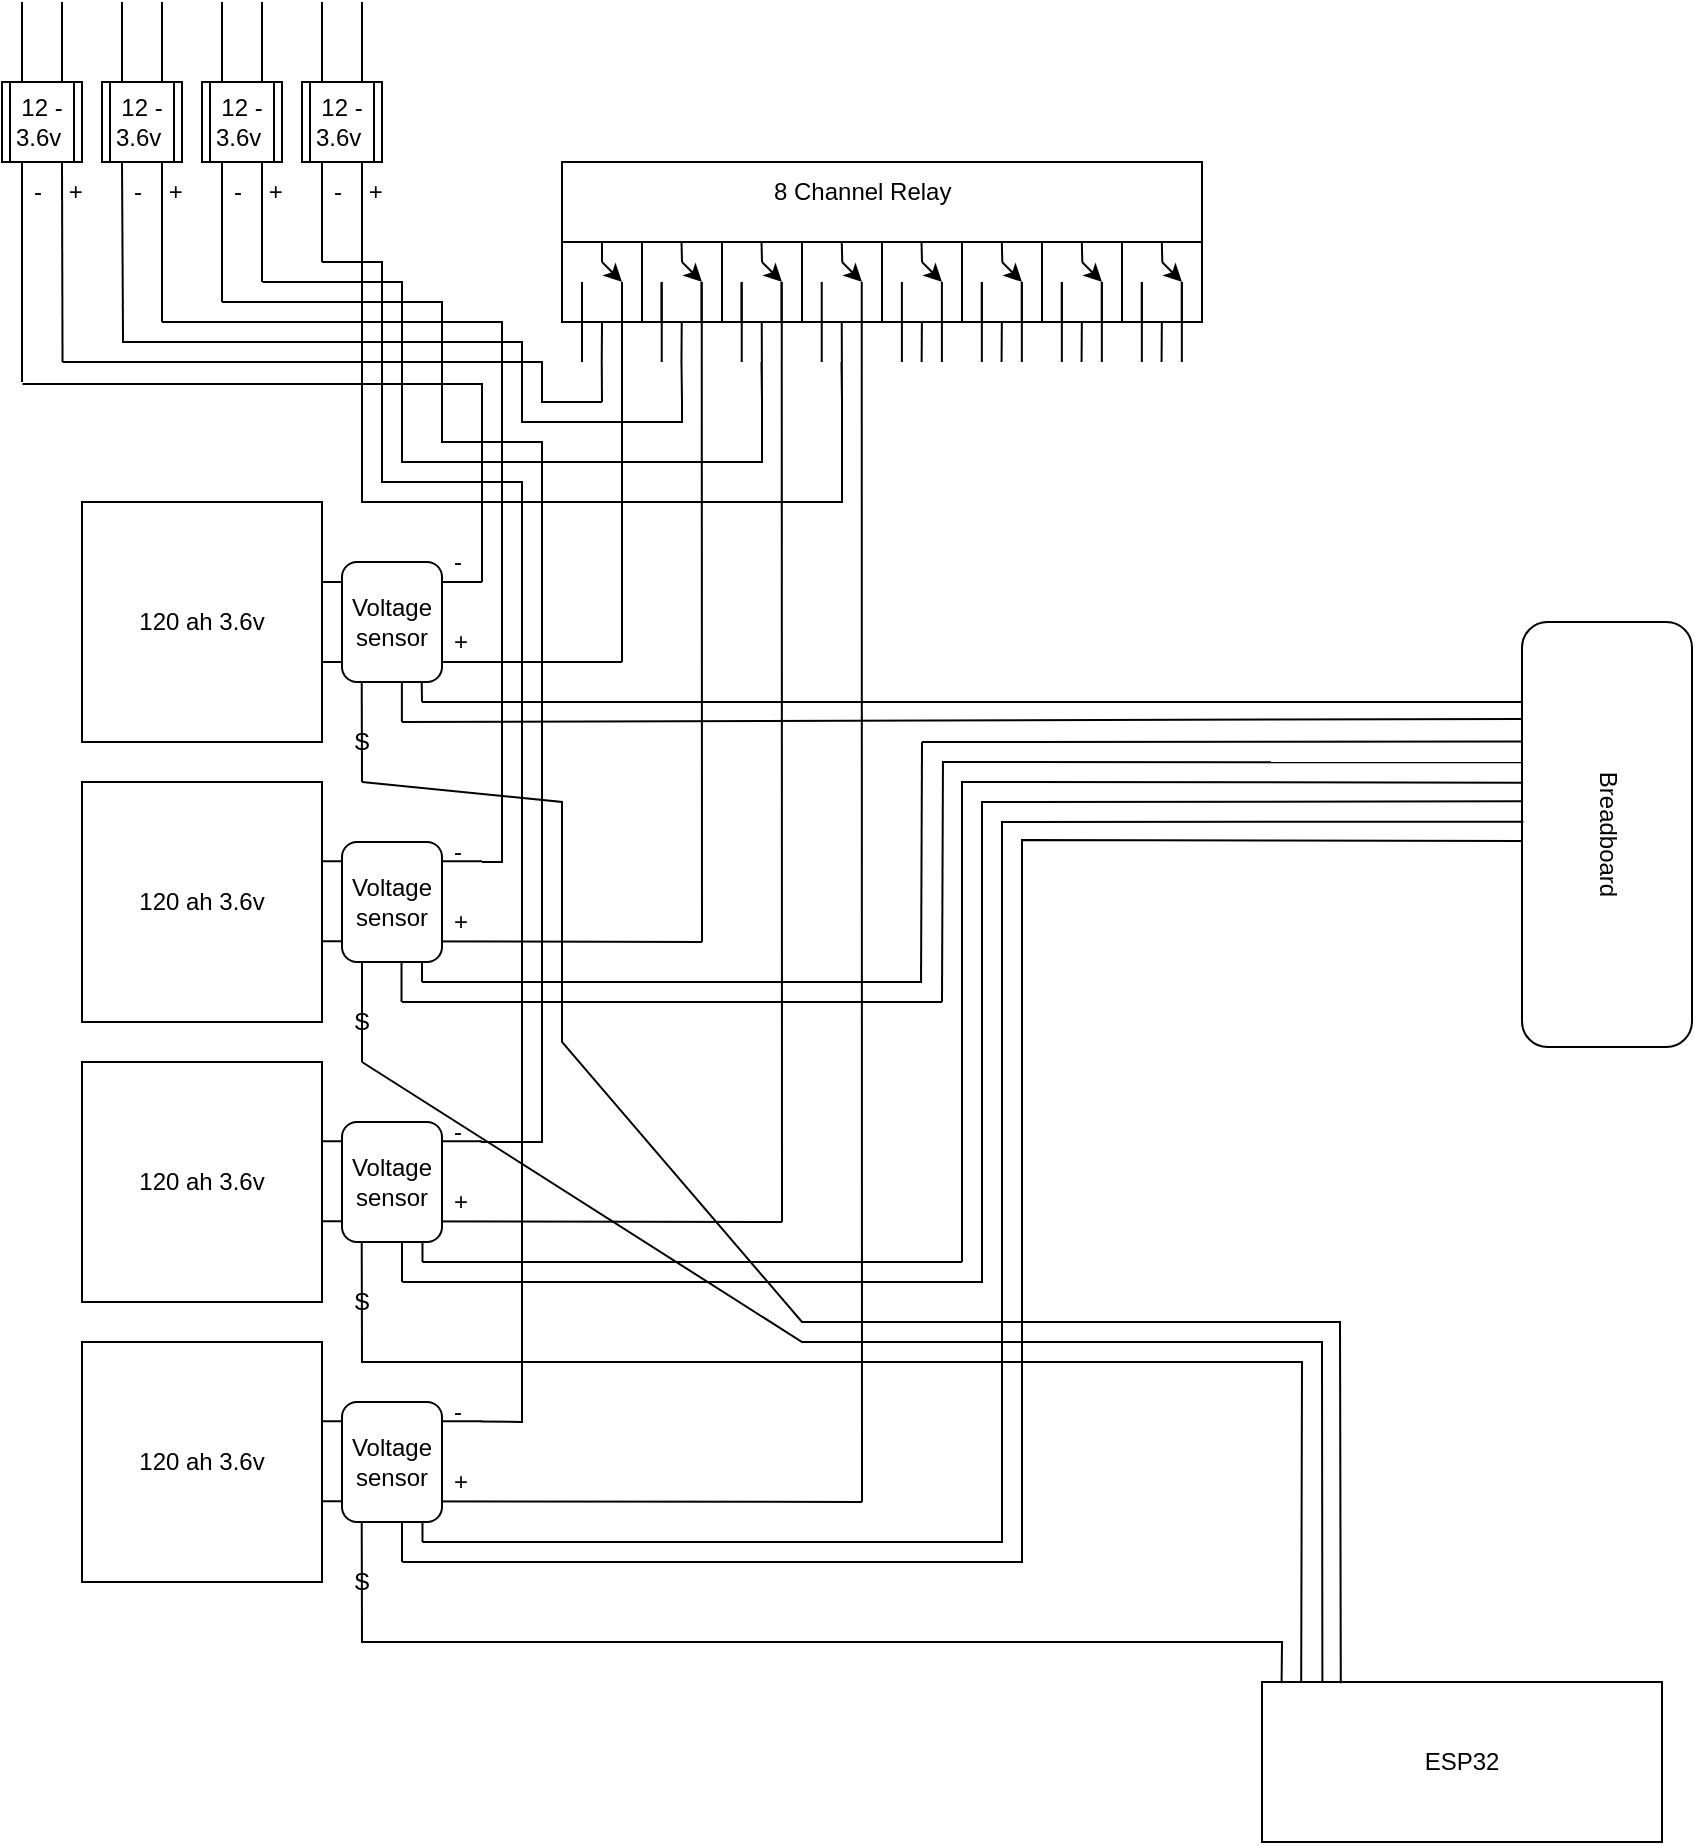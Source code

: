 <mxfile version="26.2.12">
  <diagram name="Page-1" id="0UagPBm0AB_Oe1wprv94">
    <mxGraphModel dx="1150" dy="610" grid="1" gridSize="10" guides="1" tooltips="1" connect="1" arrows="1" fold="1" page="1" pageScale="1" pageWidth="850" pageHeight="1100" math="0" shadow="0">
      <root>
        <mxCell id="0" />
        <mxCell id="1" parent="0" />
        <mxCell id="fYMTjXbIgP_A3_QSXZH9-1" value="120 ah 3.6v" style="whiteSpace=wrap;html=1;aspect=fixed;" parent="1" vertex="1">
          <mxGeometry x="40" y="250" width="120" height="120" as="geometry" />
        </mxCell>
        <mxCell id="fYMTjXbIgP_A3_QSXZH9-2" value="120 ah 3.6v" style="whiteSpace=wrap;html=1;aspect=fixed;" parent="1" vertex="1">
          <mxGeometry x="40" y="390" width="120" height="120" as="geometry" />
        </mxCell>
        <mxCell id="fYMTjXbIgP_A3_QSXZH9-3" value="120 ah 3.6v" style="whiteSpace=wrap;html=1;aspect=fixed;" parent="1" vertex="1">
          <mxGeometry x="40" y="530" width="120" height="120" as="geometry" />
        </mxCell>
        <mxCell id="fYMTjXbIgP_A3_QSXZH9-4" value="120 ah 3.6v" style="whiteSpace=wrap;html=1;aspect=fixed;" parent="1" vertex="1">
          <mxGeometry x="40" y="670" width="120" height="120" as="geometry" />
        </mxCell>
        <mxCell id="fYMTjXbIgP_A3_QSXZH9-5" value="" style="endArrow=none;html=1;rounded=0;exitX=1;exitY=0.25;exitDx=0;exitDy=0;" parent="1" edge="1">
          <mxGeometry width="50" height="50" relative="1" as="geometry">
            <mxPoint x="160" y="290.0" as="sourcePoint" />
            <mxPoint x="240" y="290" as="targetPoint" />
          </mxGeometry>
        </mxCell>
        <mxCell id="fYMTjXbIgP_A3_QSXZH9-6" value="" style="endArrow=none;html=1;rounded=0;exitX=1;exitY=0.25;exitDx=0;exitDy=0;" parent="1" edge="1">
          <mxGeometry width="50" height="50" relative="1" as="geometry">
            <mxPoint x="160" y="330" as="sourcePoint" />
            <mxPoint x="310" y="330" as="targetPoint" />
          </mxGeometry>
        </mxCell>
        <mxCell id="fYMTjXbIgP_A3_QSXZH9-7" value="" style="endArrow=none;html=1;rounded=0;exitX=1;exitY=0.25;exitDx=0;exitDy=0;" parent="1" edge="1">
          <mxGeometry width="50" height="50" relative="1" as="geometry">
            <mxPoint x="160" y="429.58" as="sourcePoint" />
            <mxPoint x="240" y="429.58" as="targetPoint" />
          </mxGeometry>
        </mxCell>
        <mxCell id="fYMTjXbIgP_A3_QSXZH9-8" value="" style="endArrow=none;html=1;rounded=0;exitX=1;exitY=0.25;exitDx=0;exitDy=0;" parent="1" edge="1">
          <mxGeometry width="50" height="50" relative="1" as="geometry">
            <mxPoint x="160" y="469.58" as="sourcePoint" />
            <mxPoint x="350" y="470" as="targetPoint" />
          </mxGeometry>
        </mxCell>
        <mxCell id="fYMTjXbIgP_A3_QSXZH9-9" value="" style="endArrow=none;html=1;rounded=0;exitX=1;exitY=0.25;exitDx=0;exitDy=0;" parent="1" edge="1">
          <mxGeometry width="50" height="50" relative="1" as="geometry">
            <mxPoint x="160" y="569.58" as="sourcePoint" />
            <mxPoint x="240" y="569.58" as="targetPoint" />
          </mxGeometry>
        </mxCell>
        <mxCell id="fYMTjXbIgP_A3_QSXZH9-10" value="" style="endArrow=none;html=1;rounded=0;exitX=1;exitY=0.25;exitDx=0;exitDy=0;" parent="1" edge="1">
          <mxGeometry width="50" height="50" relative="1" as="geometry">
            <mxPoint x="160" y="609.58" as="sourcePoint" />
            <mxPoint x="390" y="610" as="targetPoint" />
          </mxGeometry>
        </mxCell>
        <mxCell id="fYMTjXbIgP_A3_QSXZH9-11" value="" style="endArrow=none;html=1;rounded=0;exitX=1;exitY=0.25;exitDx=0;exitDy=0;" parent="1" edge="1">
          <mxGeometry width="50" height="50" relative="1" as="geometry">
            <mxPoint x="160" y="709.58" as="sourcePoint" />
            <mxPoint x="240" y="709.58" as="targetPoint" />
          </mxGeometry>
        </mxCell>
        <mxCell id="fYMTjXbIgP_A3_QSXZH9-12" value="" style="endArrow=none;html=1;rounded=0;exitX=1;exitY=0.25;exitDx=0;exitDy=0;" parent="1" edge="1">
          <mxGeometry width="50" height="50" relative="1" as="geometry">
            <mxPoint x="160" y="749.58" as="sourcePoint" />
            <mxPoint x="430" y="750" as="targetPoint" />
          </mxGeometry>
        </mxCell>
        <mxCell id="fYMTjXbIgP_A3_QSXZH9-14" value="Voltage sensor" style="rounded=1;whiteSpace=wrap;html=1;" parent="1" vertex="1">
          <mxGeometry x="170" y="280" width="50" height="60" as="geometry" />
        </mxCell>
        <mxCell id="fYMTjXbIgP_A3_QSXZH9-15" value="Voltage sensor" style="rounded=1;whiteSpace=wrap;html=1;" parent="1" vertex="1">
          <mxGeometry x="170" y="420" width="50" height="60" as="geometry" />
        </mxCell>
        <mxCell id="fYMTjXbIgP_A3_QSXZH9-16" value="Voltage sensor" style="rounded=1;whiteSpace=wrap;html=1;" parent="1" vertex="1">
          <mxGeometry x="170" y="560" width="50" height="60" as="geometry" />
        </mxCell>
        <mxCell id="fYMTjXbIgP_A3_QSXZH9-17" value="Voltage sensor" style="rounded=1;whiteSpace=wrap;html=1;" parent="1" vertex="1">
          <mxGeometry x="170" y="700" width="50" height="60" as="geometry" />
        </mxCell>
        <mxCell id="fYMTjXbIgP_A3_QSXZH9-18" value="" style="rounded=0;whiteSpace=wrap;html=1;" parent="1" vertex="1">
          <mxGeometry x="280" y="80" width="320" height="80" as="geometry" />
        </mxCell>
        <mxCell id="fYMTjXbIgP_A3_QSXZH9-19" value="" style="whiteSpace=wrap;html=1;aspect=fixed;" parent="1" vertex="1">
          <mxGeometry x="280" y="120" width="40" height="40" as="geometry" />
        </mxCell>
        <mxCell id="fYMTjXbIgP_A3_QSXZH9-20" value="" style="whiteSpace=wrap;html=1;aspect=fixed;" parent="1" vertex="1">
          <mxGeometry x="320" y="120" width="40" height="40" as="geometry" />
        </mxCell>
        <mxCell id="fYMTjXbIgP_A3_QSXZH9-21" value="" style="whiteSpace=wrap;html=1;aspect=fixed;" parent="1" vertex="1">
          <mxGeometry x="360" y="120" width="40" height="40" as="geometry" />
        </mxCell>
        <mxCell id="fYMTjXbIgP_A3_QSXZH9-22" value="" style="whiteSpace=wrap;html=1;aspect=fixed;" parent="1" vertex="1">
          <mxGeometry x="400" y="120" width="40" height="40" as="geometry" />
        </mxCell>
        <mxCell id="fYMTjXbIgP_A3_QSXZH9-24" value="" style="whiteSpace=wrap;html=1;aspect=fixed;" parent="1" vertex="1">
          <mxGeometry x="440" y="120" width="40" height="40" as="geometry" />
        </mxCell>
        <mxCell id="fYMTjXbIgP_A3_QSXZH9-25" value="" style="whiteSpace=wrap;html=1;aspect=fixed;" parent="1" vertex="1">
          <mxGeometry x="480" y="120" width="40" height="40" as="geometry" />
        </mxCell>
        <mxCell id="fYMTjXbIgP_A3_QSXZH9-26" value="" style="whiteSpace=wrap;html=1;aspect=fixed;" parent="1" vertex="1">
          <mxGeometry x="520" y="120" width="40" height="40" as="geometry" />
        </mxCell>
        <mxCell id="fYMTjXbIgP_A3_QSXZH9-27" value="" style="whiteSpace=wrap;html=1;aspect=fixed;" parent="1" vertex="1">
          <mxGeometry x="560" y="120" width="40" height="40" as="geometry" />
        </mxCell>
        <mxCell id="fYMTjXbIgP_A3_QSXZH9-29" value="" style="endArrow=none;html=1;rounded=0;exitX=0.5;exitY=0;exitDx=0;exitDy=0;" parent="1" source="fYMTjXbIgP_A3_QSXZH9-19" edge="1">
          <mxGeometry width="50" height="50" relative="1" as="geometry">
            <mxPoint x="410" y="220" as="sourcePoint" />
            <mxPoint x="300" y="130" as="targetPoint" />
          </mxGeometry>
        </mxCell>
        <mxCell id="fYMTjXbIgP_A3_QSXZH9-30" value="" style="endArrow=none;html=1;rounded=0;exitX=0.75;exitY=1;exitDx=0;exitDy=0;" parent="1" edge="1">
          <mxGeometry width="50" height="50" relative="1" as="geometry">
            <mxPoint x="310" y="140" as="sourcePoint" />
            <mxPoint x="310" y="180" as="targetPoint" />
            <Array as="points">
              <mxPoint x="310" y="330" />
            </Array>
          </mxGeometry>
        </mxCell>
        <mxCell id="fYMTjXbIgP_A3_QSXZH9-31" value="" style="endArrow=none;html=1;rounded=0;exitX=0.25;exitY=1;exitDx=0;exitDy=0;" parent="1" edge="1">
          <mxGeometry width="50" height="50" relative="1" as="geometry">
            <mxPoint x="290" y="140" as="sourcePoint" />
            <mxPoint x="290" y="170" as="targetPoint" />
            <Array as="points">
              <mxPoint x="290" y="170" />
              <mxPoint x="290" y="180" />
            </Array>
          </mxGeometry>
        </mxCell>
        <mxCell id="fYMTjXbIgP_A3_QSXZH9-42" value="" style="endArrow=none;html=1;rounded=0;exitX=0.5;exitY=0;exitDx=0;exitDy=0;" parent="1" edge="1">
          <mxGeometry width="50" height="50" relative="1" as="geometry">
            <mxPoint x="339.76" y="120" as="sourcePoint" />
            <mxPoint x="340" y="130" as="targetPoint" />
          </mxGeometry>
        </mxCell>
        <mxCell id="fYMTjXbIgP_A3_QSXZH9-43" value="" style="endArrow=none;html=1;rounded=0;exitX=0.5;exitY=0;exitDx=0;exitDy=0;" parent="1" edge="1">
          <mxGeometry width="50" height="50" relative="1" as="geometry">
            <mxPoint x="349.76" y="140" as="sourcePoint" />
            <mxPoint x="349.76" y="160" as="targetPoint" />
            <Array as="points">
              <mxPoint x="349.76" y="160" />
            </Array>
          </mxGeometry>
        </mxCell>
        <mxCell id="fYMTjXbIgP_A3_QSXZH9-44" value="" style="endArrow=none;html=1;rounded=0;exitX=0.5;exitY=0;exitDx=0;exitDy=0;" parent="1" edge="1">
          <mxGeometry width="50" height="50" relative="1" as="geometry">
            <mxPoint x="329.76" y="140" as="sourcePoint" />
            <mxPoint x="329.76" y="160" as="targetPoint" />
            <Array as="points">
              <mxPoint x="329.76" y="160" />
            </Array>
          </mxGeometry>
        </mxCell>
        <mxCell id="fYMTjXbIgP_A3_QSXZH9-45" value="" style="endArrow=none;html=1;rounded=0;exitX=0.5;exitY=0;exitDx=0;exitDy=0;" parent="1" edge="1">
          <mxGeometry width="50" height="50" relative="1" as="geometry">
            <mxPoint x="379.76" y="120" as="sourcePoint" />
            <mxPoint x="380" y="130" as="targetPoint" />
          </mxGeometry>
        </mxCell>
        <mxCell id="fYMTjXbIgP_A3_QSXZH9-46" value="" style="endArrow=none;html=1;rounded=0;exitX=0.5;exitY=0;exitDx=0;exitDy=0;" parent="1" edge="1">
          <mxGeometry width="50" height="50" relative="1" as="geometry">
            <mxPoint x="389.76" y="140" as="sourcePoint" />
            <mxPoint x="389.76" y="160" as="targetPoint" />
            <Array as="points">
              <mxPoint x="389.76" y="160" />
            </Array>
          </mxGeometry>
        </mxCell>
        <mxCell id="fYMTjXbIgP_A3_QSXZH9-47" value="" style="endArrow=none;html=1;rounded=0;exitX=0.5;exitY=0;exitDx=0;exitDy=0;" parent="1" edge="1">
          <mxGeometry width="50" height="50" relative="1" as="geometry">
            <mxPoint x="369.76" y="140" as="sourcePoint" />
            <mxPoint x="369.76" y="160" as="targetPoint" />
            <Array as="points">
              <mxPoint x="369.76" y="160" />
            </Array>
          </mxGeometry>
        </mxCell>
        <mxCell id="fYMTjXbIgP_A3_QSXZH9-48" value="" style="endArrow=none;html=1;rounded=0;exitX=0.5;exitY=0;exitDx=0;exitDy=0;" parent="1" edge="1">
          <mxGeometry width="50" height="50" relative="1" as="geometry">
            <mxPoint x="419.88" y="120" as="sourcePoint" />
            <mxPoint x="420.12" y="130" as="targetPoint" />
          </mxGeometry>
        </mxCell>
        <mxCell id="fYMTjXbIgP_A3_QSXZH9-51" value="" style="endArrow=none;html=1;rounded=0;exitX=0.5;exitY=0;exitDx=0;exitDy=0;" parent="1" edge="1">
          <mxGeometry width="50" height="50" relative="1" as="geometry">
            <mxPoint x="459.76" y="120" as="sourcePoint" />
            <mxPoint x="460" y="130" as="targetPoint" />
          </mxGeometry>
        </mxCell>
        <mxCell id="fYMTjXbIgP_A3_QSXZH9-54" value="" style="endArrow=none;html=1;rounded=0;exitX=0.5;exitY=0;exitDx=0;exitDy=0;" parent="1" edge="1">
          <mxGeometry width="50" height="50" relative="1" as="geometry">
            <mxPoint x="499.92" y="120" as="sourcePoint" />
            <mxPoint x="500.16" y="130" as="targetPoint" />
          </mxGeometry>
        </mxCell>
        <mxCell id="fYMTjXbIgP_A3_QSXZH9-55" value="" style="endArrow=none;html=1;rounded=0;exitX=0.5;exitY=0;exitDx=0;exitDy=0;" parent="1" edge="1">
          <mxGeometry width="50" height="50" relative="1" as="geometry">
            <mxPoint x="509.92" y="140" as="sourcePoint" />
            <mxPoint x="509.92" y="160" as="targetPoint" />
            <Array as="points">
              <mxPoint x="509.92" y="160" />
            </Array>
          </mxGeometry>
        </mxCell>
        <mxCell id="fYMTjXbIgP_A3_QSXZH9-56" value="" style="endArrow=none;html=1;rounded=0;exitX=0.5;exitY=0;exitDx=0;exitDy=0;" parent="1" edge="1">
          <mxGeometry width="50" height="50" relative="1" as="geometry">
            <mxPoint x="489.92" y="140" as="sourcePoint" />
            <mxPoint x="489.92" y="160" as="targetPoint" />
            <Array as="points">
              <mxPoint x="489.92" y="160" />
            </Array>
          </mxGeometry>
        </mxCell>
        <mxCell id="fYMTjXbIgP_A3_QSXZH9-57" value="" style="endArrow=none;html=1;rounded=0;exitX=0.5;exitY=0;exitDx=0;exitDy=0;" parent="1" edge="1">
          <mxGeometry width="50" height="50" relative="1" as="geometry">
            <mxPoint x="539.92" y="120" as="sourcePoint" />
            <mxPoint x="540.16" y="130" as="targetPoint" />
          </mxGeometry>
        </mxCell>
        <mxCell id="fYMTjXbIgP_A3_QSXZH9-58" value="" style="endArrow=none;html=1;rounded=0;exitX=0.5;exitY=0;exitDx=0;exitDy=0;" parent="1" edge="1">
          <mxGeometry width="50" height="50" relative="1" as="geometry">
            <mxPoint x="549.92" y="140" as="sourcePoint" />
            <mxPoint x="549.92" y="160" as="targetPoint" />
            <Array as="points">
              <mxPoint x="549.92" y="160" />
            </Array>
          </mxGeometry>
        </mxCell>
        <mxCell id="fYMTjXbIgP_A3_QSXZH9-59" value="" style="endArrow=none;html=1;rounded=0;exitX=0.5;exitY=0;exitDx=0;exitDy=0;" parent="1" edge="1">
          <mxGeometry width="50" height="50" relative="1" as="geometry">
            <mxPoint x="529.92" y="140" as="sourcePoint" />
            <mxPoint x="529.92" y="160" as="targetPoint" />
            <Array as="points">
              <mxPoint x="529.92" y="160" />
            </Array>
          </mxGeometry>
        </mxCell>
        <mxCell id="fYMTjXbIgP_A3_QSXZH9-60" value="" style="endArrow=none;html=1;rounded=0;exitX=0.5;exitY=0;exitDx=0;exitDy=0;" parent="1" edge="1">
          <mxGeometry width="50" height="50" relative="1" as="geometry">
            <mxPoint x="579.92" y="120" as="sourcePoint" />
            <mxPoint x="580.16" y="130" as="targetPoint" />
          </mxGeometry>
        </mxCell>
        <mxCell id="fYMTjXbIgP_A3_QSXZH9-61" value="" style="endArrow=none;html=1;rounded=0;exitX=0.5;exitY=0;exitDx=0;exitDy=0;" parent="1" edge="1">
          <mxGeometry width="50" height="50" relative="1" as="geometry">
            <mxPoint x="589.92" y="140" as="sourcePoint" />
            <mxPoint x="589.92" y="160" as="targetPoint" />
            <Array as="points">
              <mxPoint x="589.92" y="160" />
            </Array>
          </mxGeometry>
        </mxCell>
        <mxCell id="fYMTjXbIgP_A3_QSXZH9-62" value="" style="endArrow=none;html=1;rounded=0;exitX=0.5;exitY=0;exitDx=0;exitDy=0;" parent="1" edge="1">
          <mxGeometry width="50" height="50" relative="1" as="geometry">
            <mxPoint x="569.92" y="140" as="sourcePoint" />
            <mxPoint x="569.92" y="160" as="targetPoint" />
            <Array as="points">
              <mxPoint x="569.92" y="160" />
            </Array>
          </mxGeometry>
        </mxCell>
        <mxCell id="fYMTjXbIgP_A3_QSXZH9-69" value="8 Channel Relay" style="text;strokeColor=none;fillColor=none;align=left;verticalAlign=middle;spacingLeft=4;spacingRight=4;overflow=hidden;points=[[0,0.5],[1,0.5]];portConstraint=eastwest;rotatable=0;whiteSpace=wrap;html=1;" parent="1" vertex="1">
          <mxGeometry x="380" y="80" width="110" height="30" as="geometry" />
        </mxCell>
        <mxCell id="fYMTjXbIgP_A3_QSXZH9-71" value="" style="endArrow=classic;html=1;rounded=0;" parent="1" edge="1">
          <mxGeometry width="50" height="50" relative="1" as="geometry">
            <mxPoint x="300" y="130" as="sourcePoint" />
            <mxPoint x="310" y="140" as="targetPoint" />
          </mxGeometry>
        </mxCell>
        <mxCell id="fYMTjXbIgP_A3_QSXZH9-72" value="" style="endArrow=classic;html=1;rounded=0;" parent="1" edge="1">
          <mxGeometry width="50" height="50" relative="1" as="geometry">
            <mxPoint x="340" y="130" as="sourcePoint" />
            <mxPoint x="350" y="140" as="targetPoint" />
          </mxGeometry>
        </mxCell>
        <mxCell id="fYMTjXbIgP_A3_QSXZH9-73" value="" style="endArrow=classic;html=1;rounded=0;" parent="1" edge="1">
          <mxGeometry width="50" height="50" relative="1" as="geometry">
            <mxPoint x="380" y="130" as="sourcePoint" />
            <mxPoint x="390" y="140" as="targetPoint" />
          </mxGeometry>
        </mxCell>
        <mxCell id="fYMTjXbIgP_A3_QSXZH9-74" value="" style="endArrow=classic;html=1;rounded=0;" parent="1" edge="1">
          <mxGeometry width="50" height="50" relative="1" as="geometry">
            <mxPoint x="420" y="130" as="sourcePoint" />
            <mxPoint x="430" y="140" as="targetPoint" />
          </mxGeometry>
        </mxCell>
        <mxCell id="fYMTjXbIgP_A3_QSXZH9-75" value="" style="endArrow=classic;html=1;rounded=0;" parent="1" edge="1">
          <mxGeometry width="50" height="50" relative="1" as="geometry">
            <mxPoint x="460" y="130" as="sourcePoint" />
            <mxPoint x="470" y="140" as="targetPoint" />
          </mxGeometry>
        </mxCell>
        <mxCell id="fYMTjXbIgP_A3_QSXZH9-76" value="" style="endArrow=classic;html=1;rounded=0;" parent="1" edge="1">
          <mxGeometry width="50" height="50" relative="1" as="geometry">
            <mxPoint x="500" y="130" as="sourcePoint" />
            <mxPoint x="510" y="140" as="targetPoint" />
          </mxGeometry>
        </mxCell>
        <mxCell id="fYMTjXbIgP_A3_QSXZH9-77" value="" style="endArrow=classic;html=1;rounded=0;" parent="1" edge="1">
          <mxGeometry width="50" height="50" relative="1" as="geometry">
            <mxPoint x="540" y="130" as="sourcePoint" />
            <mxPoint x="550" y="140" as="targetPoint" />
          </mxGeometry>
        </mxCell>
        <mxCell id="fYMTjXbIgP_A3_QSXZH9-78" value="" style="endArrow=classic;html=1;rounded=0;" parent="1" edge="1">
          <mxGeometry width="50" height="50" relative="1" as="geometry">
            <mxPoint x="580" y="130" as="sourcePoint" />
            <mxPoint x="590" y="140" as="targetPoint" />
          </mxGeometry>
        </mxCell>
        <mxCell id="fYMTjXbIgP_A3_QSXZH9-81" value="ESP32" style="rounded=0;whiteSpace=wrap;html=1;" parent="1" vertex="1">
          <mxGeometry x="630" y="840" width="200" height="80" as="geometry" />
        </mxCell>
        <mxCell id="fYMTjXbIgP_A3_QSXZH9-88" value="" style="endArrow=none;html=1;rounded=0;exitX=0.2;exitY=1;exitDx=0;exitDy=0;exitPerimeter=0;" parent="1" source="fYMTjXbIgP_A3_QSXZH9-15" edge="1">
          <mxGeometry width="50" height="50" relative="1" as="geometry">
            <mxPoint x="160" y="500.0" as="sourcePoint" />
            <mxPoint x="180" y="530" as="targetPoint" />
          </mxGeometry>
        </mxCell>
        <mxCell id="fYMTjXbIgP_A3_QSXZH9-89" value="" style="endArrow=none;html=1;rounded=0;exitX=0.2;exitY=1;exitDx=0;exitDy=0;exitPerimeter=0;" parent="1" edge="1">
          <mxGeometry width="50" height="50" relative="1" as="geometry">
            <mxPoint x="199.76" y="480" as="sourcePoint" />
            <mxPoint x="199.76" y="500" as="targetPoint" />
          </mxGeometry>
        </mxCell>
        <mxCell id="fYMTjXbIgP_A3_QSXZH9-90" value="" style="endArrow=none;html=1;rounded=0;" parent="1" edge="1">
          <mxGeometry width="50" height="50" relative="1" as="geometry">
            <mxPoint x="210" y="480" as="sourcePoint" />
            <mxPoint x="210" y="490" as="targetPoint" />
          </mxGeometry>
        </mxCell>
        <mxCell id="fYMTjXbIgP_A3_QSXZH9-91" value="" style="endArrow=none;html=1;rounded=0;exitX=0.2;exitY=1;exitDx=0;exitDy=0;exitPerimeter=0;" parent="1" edge="1">
          <mxGeometry width="50" height="50" relative="1" as="geometry">
            <mxPoint x="179.86" y="340" as="sourcePoint" />
            <mxPoint x="180" y="390" as="targetPoint" />
          </mxGeometry>
        </mxCell>
        <mxCell id="fYMTjXbIgP_A3_QSXZH9-92" value="" style="endArrow=none;html=1;rounded=0;exitX=0.2;exitY=1;exitDx=0;exitDy=0;exitPerimeter=0;" parent="1" edge="1">
          <mxGeometry width="50" height="50" relative="1" as="geometry">
            <mxPoint x="199.94" y="340" as="sourcePoint" />
            <mxPoint x="199.94" y="360" as="targetPoint" />
          </mxGeometry>
        </mxCell>
        <mxCell id="fYMTjXbIgP_A3_QSXZH9-93" value="" style="endArrow=none;html=1;rounded=0;" parent="1" edge="1">
          <mxGeometry width="50" height="50" relative="1" as="geometry">
            <mxPoint x="209.86" y="340" as="sourcePoint" />
            <mxPoint x="210" y="350" as="targetPoint" />
          </mxGeometry>
        </mxCell>
        <mxCell id="fYMTjXbIgP_A3_QSXZH9-94" value="" style="endArrow=none;html=1;rounded=0;exitX=0.2;exitY=1;exitDx=0;exitDy=0;exitPerimeter=0;entryX=0.098;entryY=-0.003;entryDx=0;entryDy=0;entryPerimeter=0;" parent="1" edge="1" target="fYMTjXbIgP_A3_QSXZH9-81">
          <mxGeometry width="50" height="50" relative="1" as="geometry">
            <mxPoint x="179.86" y="620" as="sourcePoint" />
            <mxPoint x="650" y="680" as="targetPoint" />
            <Array as="points">
              <mxPoint x="180" y="680" />
              <mxPoint x="650" y="680" />
            </Array>
          </mxGeometry>
        </mxCell>
        <mxCell id="fYMTjXbIgP_A3_QSXZH9-97" value="" style="endArrow=none;html=1;rounded=0;exitX=0.2;exitY=1;exitDx=0;exitDy=0;exitPerimeter=0;entryX=0.049;entryY=0.007;entryDx=0;entryDy=0;entryPerimeter=0;" parent="1" edge="1" target="fYMTjXbIgP_A3_QSXZH9-81">
          <mxGeometry width="50" height="50" relative="1" as="geometry">
            <mxPoint x="179.86" y="760" as="sourcePoint" />
            <mxPoint x="640" y="820" as="targetPoint" />
            <Array as="points">
              <mxPoint x="180" y="820" />
              <mxPoint x="640" y="820" />
            </Array>
          </mxGeometry>
        </mxCell>
        <mxCell id="fYMTjXbIgP_A3_QSXZH9-100" value="S&amp;nbsp; &amp;nbsp;&amp;nbsp;" style="text;strokeColor=none;fillColor=none;align=left;verticalAlign=middle;spacingLeft=4;spacingRight=4;overflow=hidden;points=[[0,0.5],[1,0.5]];portConstraint=eastwest;rotatable=0;whiteSpace=wrap;html=1;" parent="1" vertex="1">
          <mxGeometry x="170" y="640" width="60" height="20" as="geometry" />
        </mxCell>
        <mxCell id="fYMTjXbIgP_A3_QSXZH9-101" value="S&amp;nbsp; &amp;nbsp;" style="text;strokeColor=none;fillColor=none;align=left;verticalAlign=middle;spacingLeft=4;spacingRight=4;overflow=hidden;points=[[0,0.5],[1,0.5]];portConstraint=eastwest;rotatable=0;whiteSpace=wrap;html=1;" parent="1" vertex="1">
          <mxGeometry x="170" y="500" width="60" height="20" as="geometry" />
        </mxCell>
        <mxCell id="fYMTjXbIgP_A3_QSXZH9-102" value="S&amp;nbsp; &amp;nbsp; &amp;nbsp; &amp;nbsp;&amp;nbsp;" style="text;strokeColor=none;fillColor=none;align=left;verticalAlign=middle;spacingLeft=4;spacingRight=4;overflow=hidden;points=[[0,0.5],[1,0.5]];portConstraint=eastwest;rotatable=0;whiteSpace=wrap;html=1;" parent="1" vertex="1">
          <mxGeometry x="170" y="360" width="60" height="20" as="geometry" />
        </mxCell>
        <mxCell id="fYMTjXbIgP_A3_QSXZH9-103" value="S&amp;nbsp; &amp;nbsp;&amp;nbsp;" style="text;strokeColor=none;fillColor=none;align=left;verticalAlign=middle;spacingLeft=4;spacingRight=4;overflow=hidden;points=[[0,0.5],[1,0.5]];portConstraint=eastwest;rotatable=0;whiteSpace=wrap;html=1;" parent="1" vertex="1">
          <mxGeometry x="170" y="780" width="60" height="20" as="geometry" />
        </mxCell>
        <mxCell id="fYMTjXbIgP_A3_QSXZH9-104" value="" style="endArrow=none;html=1;rounded=0;" parent="1" edge="1">
          <mxGeometry width="50" height="50" relative="1" as="geometry">
            <mxPoint x="300" y="160" as="sourcePoint" />
            <mxPoint x="299.87" y="180" as="targetPoint" />
            <Array as="points">
              <mxPoint x="299.87" y="180" />
              <mxPoint x="300" y="200" />
            </Array>
          </mxGeometry>
        </mxCell>
        <mxCell id="fYMTjXbIgP_A3_QSXZH9-106" value="" style="endArrow=none;html=1;rounded=0;exitX=0.75;exitY=1;exitDx=0;exitDy=0;" parent="1" edge="1">
          <mxGeometry width="50" height="50" relative="1" as="geometry">
            <mxPoint x="349.87" y="140" as="sourcePoint" />
            <mxPoint x="349.87" y="180" as="targetPoint" />
            <Array as="points">
              <mxPoint x="350" y="470" />
            </Array>
          </mxGeometry>
        </mxCell>
        <mxCell id="fYMTjXbIgP_A3_QSXZH9-107" value="" style="endArrow=none;html=1;rounded=0;exitX=0.25;exitY=1;exitDx=0;exitDy=0;" parent="1" edge="1">
          <mxGeometry width="50" height="50" relative="1" as="geometry">
            <mxPoint x="329.87" y="140" as="sourcePoint" />
            <mxPoint x="329.87" y="170" as="targetPoint" />
            <Array as="points">
              <mxPoint x="329.87" y="170" />
              <mxPoint x="329.87" y="180" />
            </Array>
          </mxGeometry>
        </mxCell>
        <mxCell id="fYMTjXbIgP_A3_QSXZH9-108" value="" style="endArrow=none;html=1;rounded=0;" parent="1" edge="1">
          <mxGeometry width="50" height="50" relative="1" as="geometry">
            <mxPoint x="339.87" y="160" as="sourcePoint" />
            <mxPoint x="339.74" y="180" as="targetPoint" />
            <Array as="points">
              <mxPoint x="339.74" y="180" />
              <mxPoint x="340" y="200" />
            </Array>
          </mxGeometry>
        </mxCell>
        <mxCell id="fYMTjXbIgP_A3_QSXZH9-109" value="" style="endArrow=none;html=1;rounded=0;exitX=0.75;exitY=1;exitDx=0;exitDy=0;" parent="1" edge="1">
          <mxGeometry width="50" height="50" relative="1" as="geometry">
            <mxPoint x="389.87" y="140" as="sourcePoint" />
            <mxPoint x="389.87" y="180" as="targetPoint" />
            <Array as="points">
              <mxPoint x="390" y="610" />
            </Array>
          </mxGeometry>
        </mxCell>
        <mxCell id="fYMTjXbIgP_A3_QSXZH9-110" value="" style="endArrow=none;html=1;rounded=0;exitX=0.25;exitY=1;exitDx=0;exitDy=0;" parent="1" edge="1">
          <mxGeometry width="50" height="50" relative="1" as="geometry">
            <mxPoint x="369.87" y="140" as="sourcePoint" />
            <mxPoint x="369.87" y="170" as="targetPoint" />
            <Array as="points">
              <mxPoint x="369.87" y="170" />
              <mxPoint x="369.87" y="180" />
            </Array>
          </mxGeometry>
        </mxCell>
        <mxCell id="fYMTjXbIgP_A3_QSXZH9-111" value="" style="endArrow=none;html=1;rounded=0;" parent="1" edge="1">
          <mxGeometry width="50" height="50" relative="1" as="geometry">
            <mxPoint x="379.87" y="160" as="sourcePoint" />
            <mxPoint x="379.74" y="180" as="targetPoint" />
            <Array as="points">
              <mxPoint x="380" y="200" />
            </Array>
          </mxGeometry>
        </mxCell>
        <mxCell id="fYMTjXbIgP_A3_QSXZH9-112" value="" style="endArrow=none;html=1;rounded=0;exitX=0.75;exitY=1;exitDx=0;exitDy=0;" parent="1" edge="1">
          <mxGeometry width="50" height="50" relative="1" as="geometry">
            <mxPoint x="429.87" y="140" as="sourcePoint" />
            <mxPoint x="429.87" y="180" as="targetPoint" />
            <Array as="points">
              <mxPoint x="429.87" y="180" />
              <mxPoint x="430" y="750" />
            </Array>
          </mxGeometry>
        </mxCell>
        <mxCell id="fYMTjXbIgP_A3_QSXZH9-113" value="" style="endArrow=none;html=1;rounded=0;exitX=0.25;exitY=1;exitDx=0;exitDy=0;" parent="1" edge="1">
          <mxGeometry width="50" height="50" relative="1" as="geometry">
            <mxPoint x="409.87" y="140" as="sourcePoint" />
            <mxPoint x="409.87" y="170" as="targetPoint" />
            <Array as="points">
              <mxPoint x="409.87" y="170" />
              <mxPoint x="409.87" y="180" />
            </Array>
          </mxGeometry>
        </mxCell>
        <mxCell id="fYMTjXbIgP_A3_QSXZH9-114" value="" style="endArrow=none;html=1;rounded=0;" parent="1" edge="1">
          <mxGeometry width="50" height="50" relative="1" as="geometry">
            <mxPoint x="419.87" y="160" as="sourcePoint" />
            <mxPoint x="419.74" y="180" as="targetPoint" />
            <Array as="points">
              <mxPoint x="420" y="200" />
            </Array>
          </mxGeometry>
        </mxCell>
        <mxCell id="fYMTjXbIgP_A3_QSXZH9-115" value="" style="endArrow=none;html=1;rounded=0;exitX=0.75;exitY=1;exitDx=0;exitDy=0;" parent="1" edge="1">
          <mxGeometry width="50" height="50" relative="1" as="geometry">
            <mxPoint x="469.95" y="140" as="sourcePoint" />
            <mxPoint x="469.95" y="180" as="targetPoint" />
            <Array as="points">
              <mxPoint x="469.95" y="180" />
            </Array>
          </mxGeometry>
        </mxCell>
        <mxCell id="fYMTjXbIgP_A3_QSXZH9-116" value="" style="endArrow=none;html=1;rounded=0;exitX=0.25;exitY=1;exitDx=0;exitDy=0;" parent="1" edge="1">
          <mxGeometry width="50" height="50" relative="1" as="geometry">
            <mxPoint x="449.95" y="140" as="sourcePoint" />
            <mxPoint x="449.95" y="170" as="targetPoint" />
            <Array as="points">
              <mxPoint x="449.95" y="170" />
              <mxPoint x="449.95" y="180" />
            </Array>
          </mxGeometry>
        </mxCell>
        <mxCell id="fYMTjXbIgP_A3_QSXZH9-117" value="" style="endArrow=none;html=1;rounded=0;" parent="1" edge="1">
          <mxGeometry width="50" height="50" relative="1" as="geometry">
            <mxPoint x="459.95" y="160" as="sourcePoint" />
            <mxPoint x="459.82" y="180" as="targetPoint" />
            <Array as="points">
              <mxPoint x="459.82" y="180" />
            </Array>
          </mxGeometry>
        </mxCell>
        <mxCell id="fYMTjXbIgP_A3_QSXZH9-118" value="" style="endArrow=none;html=1;rounded=0;exitX=0.75;exitY=1;exitDx=0;exitDy=0;" parent="1" edge="1">
          <mxGeometry width="50" height="50" relative="1" as="geometry">
            <mxPoint x="509.92" y="140" as="sourcePoint" />
            <mxPoint x="509.92" y="180" as="targetPoint" />
            <Array as="points">
              <mxPoint x="509.92" y="180" />
            </Array>
          </mxGeometry>
        </mxCell>
        <mxCell id="fYMTjXbIgP_A3_QSXZH9-119" value="" style="endArrow=none;html=1;rounded=0;exitX=0.25;exitY=1;exitDx=0;exitDy=0;" parent="1" edge="1">
          <mxGeometry width="50" height="50" relative="1" as="geometry">
            <mxPoint x="489.92" y="140" as="sourcePoint" />
            <mxPoint x="489.92" y="170" as="targetPoint" />
            <Array as="points">
              <mxPoint x="489.92" y="170" />
              <mxPoint x="489.92" y="180" />
            </Array>
          </mxGeometry>
        </mxCell>
        <mxCell id="fYMTjXbIgP_A3_QSXZH9-120" value="" style="endArrow=none;html=1;rounded=0;" parent="1" edge="1">
          <mxGeometry width="50" height="50" relative="1" as="geometry">
            <mxPoint x="499.92" y="160" as="sourcePoint" />
            <mxPoint x="499.79" y="180" as="targetPoint" />
            <Array as="points">
              <mxPoint x="499.79" y="180" />
            </Array>
          </mxGeometry>
        </mxCell>
        <mxCell id="fYMTjXbIgP_A3_QSXZH9-121" value="" style="endArrow=none;html=1;rounded=0;exitX=0.75;exitY=1;exitDx=0;exitDy=0;" parent="1" edge="1">
          <mxGeometry width="50" height="50" relative="1" as="geometry">
            <mxPoint x="549.92" y="140" as="sourcePoint" />
            <mxPoint x="549.92" y="180" as="targetPoint" />
            <Array as="points">
              <mxPoint x="549.92" y="180" />
            </Array>
          </mxGeometry>
        </mxCell>
        <mxCell id="fYMTjXbIgP_A3_QSXZH9-122" value="" style="endArrow=none;html=1;rounded=0;exitX=0.25;exitY=1;exitDx=0;exitDy=0;" parent="1" edge="1">
          <mxGeometry width="50" height="50" relative="1" as="geometry">
            <mxPoint x="529.92" y="140" as="sourcePoint" />
            <mxPoint x="529.92" y="170" as="targetPoint" />
            <Array as="points">
              <mxPoint x="529.92" y="170" />
              <mxPoint x="529.92" y="180" />
            </Array>
          </mxGeometry>
        </mxCell>
        <mxCell id="fYMTjXbIgP_A3_QSXZH9-123" value="" style="endArrow=none;html=1;rounded=0;" parent="1" edge="1">
          <mxGeometry width="50" height="50" relative="1" as="geometry">
            <mxPoint x="539.92" y="160" as="sourcePoint" />
            <mxPoint x="539.79" y="180" as="targetPoint" />
            <Array as="points">
              <mxPoint x="539.79" y="180" />
            </Array>
          </mxGeometry>
        </mxCell>
        <mxCell id="fYMTjXbIgP_A3_QSXZH9-124" value="" style="endArrow=none;html=1;rounded=0;exitX=0.75;exitY=1;exitDx=0;exitDy=0;" parent="1" edge="1">
          <mxGeometry width="50" height="50" relative="1" as="geometry">
            <mxPoint x="589.92" y="140" as="sourcePoint" />
            <mxPoint x="589.92" y="180" as="targetPoint" />
            <Array as="points">
              <mxPoint x="589.92" y="180" />
            </Array>
          </mxGeometry>
        </mxCell>
        <mxCell id="fYMTjXbIgP_A3_QSXZH9-125" value="" style="endArrow=none;html=1;rounded=0;exitX=0.25;exitY=1;exitDx=0;exitDy=0;" parent="1" edge="1">
          <mxGeometry width="50" height="50" relative="1" as="geometry">
            <mxPoint x="569.92" y="140" as="sourcePoint" />
            <mxPoint x="569.92" y="170" as="targetPoint" />
            <Array as="points">
              <mxPoint x="569.92" y="170" />
              <mxPoint x="569.92" y="180" />
            </Array>
          </mxGeometry>
        </mxCell>
        <mxCell id="fYMTjXbIgP_A3_QSXZH9-126" value="" style="endArrow=none;html=1;rounded=0;" parent="1" edge="1">
          <mxGeometry width="50" height="50" relative="1" as="geometry">
            <mxPoint x="579.92" y="160" as="sourcePoint" />
            <mxPoint x="579.79" y="180" as="targetPoint" />
            <Array as="points">
              <mxPoint x="579.79" y="180" />
            </Array>
          </mxGeometry>
        </mxCell>
        <mxCell id="fYMTjXbIgP_A3_QSXZH9-127" value="+" style="text;strokeColor=none;fillColor=none;align=left;verticalAlign=middle;spacingLeft=4;spacingRight=4;overflow=hidden;points=[[0,0.5],[1,0.5]];portConstraint=eastwest;rotatable=0;whiteSpace=wrap;html=1;" parent="1" vertex="1">
          <mxGeometry x="220" y="310" width="20" height="20" as="geometry" />
        </mxCell>
        <mxCell id="fYMTjXbIgP_A3_QSXZH9-128" value="-" style="text;strokeColor=none;fillColor=none;align=left;verticalAlign=middle;spacingLeft=4;spacingRight=4;overflow=hidden;points=[[0,0.5],[1,0.5]];portConstraint=eastwest;rotatable=0;whiteSpace=wrap;html=1;" parent="1" vertex="1">
          <mxGeometry x="220" y="270" width="20" height="20" as="geometry" />
        </mxCell>
        <mxCell id="fYMTjXbIgP_A3_QSXZH9-129" value="+" style="text;strokeColor=none;fillColor=none;align=left;verticalAlign=middle;spacingLeft=4;spacingRight=4;overflow=hidden;points=[[0,0.5],[1,0.5]];portConstraint=eastwest;rotatable=0;whiteSpace=wrap;html=1;" parent="1" vertex="1">
          <mxGeometry x="220" y="450" width="20" height="20" as="geometry" />
        </mxCell>
        <mxCell id="fYMTjXbIgP_A3_QSXZH9-130" value="-" style="text;strokeColor=none;fillColor=none;align=left;verticalAlign=middle;spacingLeft=4;spacingRight=4;overflow=hidden;points=[[0,0.5],[1,0.5]];portConstraint=eastwest;rotatable=0;whiteSpace=wrap;html=1;" parent="1" vertex="1">
          <mxGeometry x="220" y="410" width="20" height="30" as="geometry" />
        </mxCell>
        <mxCell id="fYMTjXbIgP_A3_QSXZH9-131" value="+" style="text;strokeColor=none;fillColor=none;align=left;verticalAlign=middle;spacingLeft=4;spacingRight=4;overflow=hidden;points=[[0,0.5],[1,0.5]];portConstraint=eastwest;rotatable=0;whiteSpace=wrap;html=1;" parent="1" vertex="1">
          <mxGeometry x="220" y="590" width="20" height="20" as="geometry" />
        </mxCell>
        <mxCell id="fYMTjXbIgP_A3_QSXZH9-132" value="-" style="text;strokeColor=none;fillColor=none;align=left;verticalAlign=middle;spacingLeft=4;spacingRight=4;overflow=hidden;points=[[0,0.5],[1,0.5]];portConstraint=eastwest;rotatable=0;whiteSpace=wrap;html=1;" parent="1" vertex="1">
          <mxGeometry x="220" y="550" width="20" height="30" as="geometry" />
        </mxCell>
        <mxCell id="fYMTjXbIgP_A3_QSXZH9-133" value="+" style="text;strokeColor=none;fillColor=none;align=left;verticalAlign=middle;spacingLeft=4;spacingRight=4;overflow=hidden;points=[[0,0.5],[1,0.5]];portConstraint=eastwest;rotatable=0;whiteSpace=wrap;html=1;" parent="1" vertex="1">
          <mxGeometry x="220" y="730" width="20" height="20" as="geometry" />
        </mxCell>
        <mxCell id="fYMTjXbIgP_A3_QSXZH9-134" value="-" style="text;strokeColor=none;fillColor=none;align=left;verticalAlign=middle;spacingLeft=4;spacingRight=4;overflow=hidden;points=[[0,0.5],[1,0.5]];portConstraint=eastwest;rotatable=0;whiteSpace=wrap;html=1;" parent="1" vertex="1">
          <mxGeometry x="220" y="690" width="20" height="30" as="geometry" />
        </mxCell>
        <mxCell id="fYMTjXbIgP_A3_QSXZH9-135" value="12 - 3.6v&amp;nbsp;" style="shape=process;whiteSpace=wrap;html=1;backgroundOutline=1;" parent="1" vertex="1">
          <mxGeometry y="40" width="40" height="40" as="geometry" />
        </mxCell>
        <mxCell id="fYMTjXbIgP_A3_QSXZH9-137" value="" style="endArrow=none;html=1;rounded=0;exitX=0.25;exitY=0;exitDx=0;exitDy=0;" parent="1" edge="1">
          <mxGeometry width="50" height="50" relative="1" as="geometry">
            <mxPoint x="10" y="40" as="sourcePoint" />
            <mxPoint x="10" as="targetPoint" />
          </mxGeometry>
        </mxCell>
        <mxCell id="fYMTjXbIgP_A3_QSXZH9-138" value="" style="endArrow=none;html=1;rounded=0;" parent="1" edge="1">
          <mxGeometry width="50" height="50" relative="1" as="geometry">
            <mxPoint x="10" y="190" as="sourcePoint" />
            <mxPoint x="10" y="80" as="targetPoint" />
          </mxGeometry>
        </mxCell>
        <mxCell id="fYMTjXbIgP_A3_QSXZH9-139" value="" style="endArrow=none;html=1;rounded=0;" parent="1" edge="1">
          <mxGeometry width="50" height="50" relative="1" as="geometry">
            <mxPoint x="30.26" y="180" as="sourcePoint" />
            <mxPoint x="30.0" y="80" as="targetPoint" />
          </mxGeometry>
        </mxCell>
        <mxCell id="fYMTjXbIgP_A3_QSXZH9-140" value="-&amp;nbsp; &amp;nbsp; +" style="text;strokeColor=none;fillColor=none;align=left;verticalAlign=middle;spacingLeft=4;spacingRight=4;overflow=hidden;points=[[0,0.5],[1,0.5]];portConstraint=eastwest;rotatable=0;whiteSpace=wrap;html=1;" parent="1" vertex="1">
          <mxGeometry x="10.26" y="80" width="39.74" height="30" as="geometry" />
        </mxCell>
        <mxCell id="fYMTjXbIgP_A3_QSXZH9-141" value="" style="endArrow=none;html=1;rounded=0;" parent="1" edge="1">
          <mxGeometry width="50" height="50" relative="1" as="geometry">
            <mxPoint x="30.26" y="180" as="sourcePoint" />
            <mxPoint x="300" y="200" as="targetPoint" />
            <Array as="points">
              <mxPoint x="270" y="180" />
              <mxPoint x="270" y="200" />
            </Array>
          </mxGeometry>
        </mxCell>
        <mxCell id="fYMTjXbIgP_A3_QSXZH9-143" value="" style="endArrow=none;html=1;rounded=0;" parent="1" edge="1">
          <mxGeometry width="50" height="50" relative="1" as="geometry">
            <mxPoint x="10.26" y="191" as="sourcePoint" />
            <mxPoint x="240" y="290" as="targetPoint" />
            <Array as="points">
              <mxPoint x="240" y="191" />
            </Array>
          </mxGeometry>
        </mxCell>
        <mxCell id="fYMTjXbIgP_A3_QSXZH9-145" value="" style="endArrow=none;html=1;rounded=0;exitX=1;exitY=0.25;exitDx=0;exitDy=0;entryX=0.228;entryY=0.994;entryDx=0;entryDy=0;entryPerimeter=0;" parent="1" target="fYMTjXbIgP_A3_QSXZH9-147" edge="1">
          <mxGeometry width="50" height="50" relative="1" as="geometry">
            <mxPoint x="200" y="360" as="sourcePoint" />
            <mxPoint x="750" y="360" as="targetPoint" />
          </mxGeometry>
        </mxCell>
        <mxCell id="fYMTjXbIgP_A3_QSXZH9-147" value="Breadboard" style="rounded=1;whiteSpace=wrap;html=1;rotation=90;" parent="1" vertex="1">
          <mxGeometry x="696.25" y="373.75" width="212.5" height="85" as="geometry" />
        </mxCell>
        <mxCell id="fYMTjXbIgP_A3_QSXZH9-148" value="" style="endArrow=none;html=1;rounded=0;exitX=1;exitY=0.25;exitDx=0;exitDy=0;" parent="1" edge="1">
          <mxGeometry width="50" height="50" relative="1" as="geometry">
            <mxPoint x="210" y="350" as="sourcePoint" />
            <mxPoint x="760" y="350" as="targetPoint" />
          </mxGeometry>
        </mxCell>
        <mxCell id="fYMTjXbIgP_A3_QSXZH9-149" value="" style="endArrow=none;html=1;rounded=0;exitX=1;exitY=0.25;exitDx=0;exitDy=0;" parent="1" edge="1">
          <mxGeometry width="50" height="50" relative="1" as="geometry">
            <mxPoint x="200" y="500" as="sourcePoint" />
            <mxPoint x="470" y="500" as="targetPoint" />
          </mxGeometry>
        </mxCell>
        <mxCell id="fYMTjXbIgP_A3_QSXZH9-150" value="" style="endArrow=none;html=1;rounded=0;exitX=1;exitY=0.25;exitDx=0;exitDy=0;" parent="1" edge="1">
          <mxGeometry width="50" height="50" relative="1" as="geometry">
            <mxPoint x="210" y="490" as="sourcePoint" />
            <mxPoint x="460" y="490" as="targetPoint" />
          </mxGeometry>
        </mxCell>
        <mxCell id="fYMTjXbIgP_A3_QSXZH9-152" value="" style="endArrow=none;html=1;rounded=0;exitX=0.2;exitY=1;exitDx=0;exitDy=0;exitPerimeter=0;" parent="1" edge="1">
          <mxGeometry width="50" height="50" relative="1" as="geometry">
            <mxPoint x="200.0" y="620" as="sourcePoint" />
            <mxPoint x="200.0" y="640" as="targetPoint" />
          </mxGeometry>
        </mxCell>
        <mxCell id="fYMTjXbIgP_A3_QSXZH9-153" value="" style="endArrow=none;html=1;rounded=0;" parent="1" edge="1">
          <mxGeometry width="50" height="50" relative="1" as="geometry">
            <mxPoint x="210.24" y="620" as="sourcePoint" />
            <mxPoint x="210.24" y="630" as="targetPoint" />
          </mxGeometry>
        </mxCell>
        <mxCell id="fYMTjXbIgP_A3_QSXZH9-154" value="" style="endArrow=none;html=1;rounded=0;exitX=1;exitY=0.25;exitDx=0;exitDy=0;entryX=0.422;entryY=1.001;entryDx=0;entryDy=0;entryPerimeter=0;" parent="1" edge="1" target="fYMTjXbIgP_A3_QSXZH9-147">
          <mxGeometry width="50" height="50" relative="1" as="geometry">
            <mxPoint x="200.24" y="640" as="sourcePoint" />
            <mxPoint x="490" y="410" as="targetPoint" />
            <Array as="points">
              <mxPoint x="490" y="640" />
              <mxPoint x="490" y="400" />
            </Array>
          </mxGeometry>
        </mxCell>
        <mxCell id="fYMTjXbIgP_A3_QSXZH9-155" value="" style="endArrow=none;html=1;rounded=0;exitX=1;exitY=0.25;exitDx=0;exitDy=0;" parent="1" edge="1">
          <mxGeometry width="50" height="50" relative="1" as="geometry">
            <mxPoint x="210.24" y="630" as="sourcePoint" />
            <mxPoint x="480" y="630" as="targetPoint" />
          </mxGeometry>
        </mxCell>
        <mxCell id="fYMTjXbIgP_A3_QSXZH9-156" value="" style="endArrow=none;html=1;rounded=0;exitX=0.2;exitY=1;exitDx=0;exitDy=0;exitPerimeter=0;" parent="1" edge="1">
          <mxGeometry width="50" height="50" relative="1" as="geometry">
            <mxPoint x="200.0" y="760" as="sourcePoint" />
            <mxPoint x="200.0" y="780" as="targetPoint" />
          </mxGeometry>
        </mxCell>
        <mxCell id="fYMTjXbIgP_A3_QSXZH9-157" value="" style="endArrow=none;html=1;rounded=0;" parent="1" edge="1">
          <mxGeometry width="50" height="50" relative="1" as="geometry">
            <mxPoint x="210.24" y="760" as="sourcePoint" />
            <mxPoint x="210.24" y="770" as="targetPoint" />
          </mxGeometry>
        </mxCell>
        <mxCell id="fYMTjXbIgP_A3_QSXZH9-158" value="" style="endArrow=none;html=1;rounded=0;exitX=1;exitY=0.25;exitDx=0;exitDy=0;entryX=0.515;entryY=0.997;entryDx=0;entryDy=0;entryPerimeter=0;" parent="1" edge="1" target="fYMTjXbIgP_A3_QSXZH9-147">
          <mxGeometry width="50" height="50" relative="1" as="geometry">
            <mxPoint x="200.24" y="780" as="sourcePoint" />
            <mxPoint x="510" y="420" as="targetPoint" />
            <Array as="points">
              <mxPoint x="510" y="780" />
              <mxPoint x="510" y="419" />
            </Array>
          </mxGeometry>
        </mxCell>
        <mxCell id="fYMTjXbIgP_A3_QSXZH9-159" value="" style="endArrow=none;html=1;rounded=0;exitX=1;exitY=0.25;exitDx=0;exitDy=0;entryX=0.47;entryY=0.992;entryDx=0;entryDy=0;entryPerimeter=0;" parent="1" edge="1" target="fYMTjXbIgP_A3_QSXZH9-147">
          <mxGeometry width="50" height="50" relative="1" as="geometry">
            <mxPoint x="210.24" y="770" as="sourcePoint" />
            <mxPoint x="500" y="410" as="targetPoint" />
            <Array as="points">
              <mxPoint x="500" y="770" />
              <mxPoint x="500" y="410" />
            </Array>
          </mxGeometry>
        </mxCell>
        <mxCell id="fYMTjXbIgP_A3_QSXZH9-164" value="" style="endArrow=none;html=1;rounded=0;entryX=0.378;entryY=0.996;entryDx=0;entryDy=0;entryPerimeter=0;" parent="1" edge="1" target="fYMTjXbIgP_A3_QSXZH9-147">
          <mxGeometry width="50" height="50" relative="1" as="geometry">
            <mxPoint x="480" y="630" as="sourcePoint" />
            <mxPoint x="520" y="400" as="targetPoint" />
            <Array as="points">
              <mxPoint x="480" y="390" />
            </Array>
          </mxGeometry>
        </mxCell>
        <mxCell id="fYMTjXbIgP_A3_QSXZH9-165" value="" style="endArrow=none;html=1;rounded=0;" parent="1" edge="1">
          <mxGeometry width="50" height="50" relative="1" as="geometry">
            <mxPoint x="470" y="500" as="sourcePoint" />
            <mxPoint x="470.48" y="380" as="targetPoint" />
          </mxGeometry>
        </mxCell>
        <mxCell id="fYMTjXbIgP_A3_QSXZH9-166" value="" style="endArrow=none;html=1;rounded=0;" parent="1" edge="1">
          <mxGeometry width="50" height="50" relative="1" as="geometry">
            <mxPoint x="459.52" y="490" as="sourcePoint" />
            <mxPoint x="460" y="370" as="targetPoint" />
          </mxGeometry>
        </mxCell>
        <mxCell id="fYMTjXbIgP_A3_QSXZH9-171" value="" style="endArrow=none;html=1;rounded=0;entryX=0.33;entryY=0.994;entryDx=0;entryDy=0;entryPerimeter=0;" parent="1" edge="1" target="fYMTjXbIgP_A3_QSXZH9-147">
          <mxGeometry width="50" height="50" relative="1" as="geometry">
            <mxPoint x="470" y="380" as="sourcePoint" />
            <mxPoint x="758" y="400" as="targetPoint" />
          </mxGeometry>
        </mxCell>
        <mxCell id="fYMTjXbIgP_A3_QSXZH9-172" value="" style="endArrow=none;html=1;rounded=0;entryX=0.281;entryY=1;entryDx=0;entryDy=0;entryPerimeter=0;" parent="1" target="fYMTjXbIgP_A3_QSXZH9-147" edge="1">
          <mxGeometry width="50" height="50" relative="1" as="geometry">
            <mxPoint x="460" y="370" as="sourcePoint" />
            <mxPoint x="730" y="380" as="targetPoint" />
          </mxGeometry>
        </mxCell>
        <mxCell id="fYMTjXbIgP_A3_QSXZH9-178" value="" style="endArrow=none;html=1;rounded=0;entryX=0.151;entryY=0.006;entryDx=0;entryDy=0;entryPerimeter=0;" parent="1" edge="1" target="fYMTjXbIgP_A3_QSXZH9-81">
          <mxGeometry width="50" height="50" relative="1" as="geometry">
            <mxPoint x="180" y="530" as="sourcePoint" />
            <mxPoint x="680" y="670" as="targetPoint" />
            <Array as="points">
              <mxPoint x="400" y="670" />
              <mxPoint x="560" y="670" />
              <mxPoint x="660" y="670" />
              <mxPoint x="660" y="680" />
            </Array>
          </mxGeometry>
        </mxCell>
        <mxCell id="fYMTjXbIgP_A3_QSXZH9-180" value="" style="endArrow=none;html=1;rounded=0;entryX=0.197;entryY=0.008;entryDx=0;entryDy=0;entryPerimeter=0;" parent="1" edge="1" target="fYMTjXbIgP_A3_QSXZH9-81">
          <mxGeometry width="50" height="50" relative="1" as="geometry">
            <mxPoint x="180" y="390" as="sourcePoint" />
            <mxPoint x="670" y="660" as="targetPoint" />
            <Array as="points">
              <mxPoint x="280" y="400" />
              <mxPoint x="280" y="520" />
              <mxPoint x="400" y="660" />
              <mxPoint x="669" y="660" />
            </Array>
          </mxGeometry>
        </mxCell>
        <mxCell id="hioHmluOJsmYnwj2pKJb-1" value="" style="endArrow=none;html=1;rounded=0;exitX=0.25;exitY=0;exitDx=0;exitDy=0;" parent="1" edge="1">
          <mxGeometry width="50" height="50" relative="1" as="geometry">
            <mxPoint x="30" y="40" as="sourcePoint" />
            <mxPoint x="30" as="targetPoint" />
          </mxGeometry>
        </mxCell>
        <mxCell id="hioHmluOJsmYnwj2pKJb-2" value="12 - 3.6v&amp;nbsp;" style="shape=process;whiteSpace=wrap;html=1;backgroundOutline=1;" parent="1" vertex="1">
          <mxGeometry x="50" y="40" width="40" height="40" as="geometry" />
        </mxCell>
        <mxCell id="hioHmluOJsmYnwj2pKJb-3" value="" style="endArrow=none;html=1;rounded=0;exitX=0.25;exitY=0;exitDx=0;exitDy=0;" parent="1" edge="1">
          <mxGeometry width="50" height="50" relative="1" as="geometry">
            <mxPoint x="60" y="40" as="sourcePoint" />
            <mxPoint x="60" as="targetPoint" />
          </mxGeometry>
        </mxCell>
        <mxCell id="hioHmluOJsmYnwj2pKJb-4" value="" style="endArrow=none;html=1;rounded=0;entryX=0.25;entryY=1;entryDx=0;entryDy=0;" parent="1" target="hioHmluOJsmYnwj2pKJb-2" edge="1">
          <mxGeometry width="50" height="50" relative="1" as="geometry">
            <mxPoint x="60.52" y="170" as="sourcePoint" />
            <mxPoint x="60.26" y="50" as="targetPoint" />
          </mxGeometry>
        </mxCell>
        <mxCell id="hioHmluOJsmYnwj2pKJb-5" value="" style="endArrow=none;html=1;rounded=0;" parent="1" edge="1">
          <mxGeometry width="50" height="50" relative="1" as="geometry">
            <mxPoint x="80" y="160" as="sourcePoint" />
            <mxPoint x="80.0" y="80" as="targetPoint" />
          </mxGeometry>
        </mxCell>
        <mxCell id="hioHmluOJsmYnwj2pKJb-6" value="-&amp;nbsp; &amp;nbsp; +" style="text;strokeColor=none;fillColor=none;align=left;verticalAlign=middle;spacingLeft=4;spacingRight=4;overflow=hidden;points=[[0,0.5],[1,0.5]];portConstraint=eastwest;rotatable=0;whiteSpace=wrap;html=1;" parent="1" vertex="1">
          <mxGeometry x="60.26" y="80" width="39.74" height="30" as="geometry" />
        </mxCell>
        <mxCell id="hioHmluOJsmYnwj2pKJb-7" value="" style="endArrow=none;html=1;rounded=0;exitX=0.25;exitY=0;exitDx=0;exitDy=0;" parent="1" edge="1">
          <mxGeometry width="50" height="50" relative="1" as="geometry">
            <mxPoint x="80" y="40" as="sourcePoint" />
            <mxPoint x="80" as="targetPoint" />
          </mxGeometry>
        </mxCell>
        <mxCell id="hioHmluOJsmYnwj2pKJb-8" value="12 - 3.6v&amp;nbsp;" style="shape=process;whiteSpace=wrap;html=1;backgroundOutline=1;" parent="1" vertex="1">
          <mxGeometry x="100" y="40" width="40" height="40" as="geometry" />
        </mxCell>
        <mxCell id="hioHmluOJsmYnwj2pKJb-9" value="" style="endArrow=none;html=1;rounded=0;exitX=0.25;exitY=0;exitDx=0;exitDy=0;" parent="1" edge="1">
          <mxGeometry width="50" height="50" relative="1" as="geometry">
            <mxPoint x="110" y="40" as="sourcePoint" />
            <mxPoint x="110" as="targetPoint" />
          </mxGeometry>
        </mxCell>
        <mxCell id="hioHmluOJsmYnwj2pKJb-10" value="" style="endArrow=none;html=1;rounded=0;" parent="1" edge="1">
          <mxGeometry width="50" height="50" relative="1" as="geometry">
            <mxPoint x="110" y="150" as="sourcePoint" />
            <mxPoint x="110" y="80" as="targetPoint" />
          </mxGeometry>
        </mxCell>
        <mxCell id="hioHmluOJsmYnwj2pKJb-11" value="" style="endArrow=none;html=1;rounded=0;" parent="1" edge="1">
          <mxGeometry width="50" height="50" relative="1" as="geometry">
            <mxPoint x="130" y="140" as="sourcePoint" />
            <mxPoint x="130" y="80" as="targetPoint" />
          </mxGeometry>
        </mxCell>
        <mxCell id="hioHmluOJsmYnwj2pKJb-12" value="-&amp;nbsp; &amp;nbsp; +" style="text;strokeColor=none;fillColor=none;align=left;verticalAlign=middle;spacingLeft=4;spacingRight=4;overflow=hidden;points=[[0,0.5],[1,0.5]];portConstraint=eastwest;rotatable=0;whiteSpace=wrap;html=1;" parent="1" vertex="1">
          <mxGeometry x="110.26" y="80" width="39.74" height="30" as="geometry" />
        </mxCell>
        <mxCell id="hioHmluOJsmYnwj2pKJb-13" value="" style="endArrow=none;html=1;rounded=0;exitX=0.25;exitY=0;exitDx=0;exitDy=0;" parent="1" edge="1">
          <mxGeometry width="50" height="50" relative="1" as="geometry">
            <mxPoint x="130" y="40" as="sourcePoint" />
            <mxPoint x="130" as="targetPoint" />
          </mxGeometry>
        </mxCell>
        <mxCell id="hioHmluOJsmYnwj2pKJb-14" value="12 - 3.6v&amp;nbsp;" style="shape=process;whiteSpace=wrap;html=1;backgroundOutline=1;" parent="1" vertex="1">
          <mxGeometry x="150" y="40" width="40" height="40" as="geometry" />
        </mxCell>
        <mxCell id="hioHmluOJsmYnwj2pKJb-15" value="" style="endArrow=none;html=1;rounded=0;exitX=0.25;exitY=0;exitDx=0;exitDy=0;" parent="1" edge="1">
          <mxGeometry width="50" height="50" relative="1" as="geometry">
            <mxPoint x="160" y="40" as="sourcePoint" />
            <mxPoint x="160" as="targetPoint" />
          </mxGeometry>
        </mxCell>
        <mxCell id="hioHmluOJsmYnwj2pKJb-16" value="" style="endArrow=none;html=1;rounded=0;" parent="1" edge="1">
          <mxGeometry width="50" height="50" relative="1" as="geometry">
            <mxPoint x="160" y="130" as="sourcePoint" />
            <mxPoint x="160" y="80" as="targetPoint" />
          </mxGeometry>
        </mxCell>
        <mxCell id="hioHmluOJsmYnwj2pKJb-17" value="" style="endArrow=none;html=1;rounded=0;" parent="1" edge="1">
          <mxGeometry width="50" height="50" relative="1" as="geometry">
            <mxPoint x="180" y="120" as="sourcePoint" />
            <mxPoint x="180" y="80" as="targetPoint" />
          </mxGeometry>
        </mxCell>
        <mxCell id="hioHmluOJsmYnwj2pKJb-18" value="-&amp;nbsp; &amp;nbsp; +" style="text;strokeColor=none;fillColor=none;align=left;verticalAlign=middle;spacingLeft=4;spacingRight=4;overflow=hidden;points=[[0,0.5],[1,0.5]];portConstraint=eastwest;rotatable=0;whiteSpace=wrap;html=1;" parent="1" vertex="1">
          <mxGeometry x="160.26" y="80" width="39.74" height="30" as="geometry" />
        </mxCell>
        <mxCell id="hioHmluOJsmYnwj2pKJb-19" value="" style="endArrow=none;html=1;rounded=0;exitX=0.25;exitY=0;exitDx=0;exitDy=0;" parent="1" edge="1">
          <mxGeometry width="50" height="50" relative="1" as="geometry">
            <mxPoint x="180" y="40" as="sourcePoint" />
            <mxPoint x="180" as="targetPoint" />
          </mxGeometry>
        </mxCell>
        <mxCell id="hioHmluOJsmYnwj2pKJb-20" value="" style="endArrow=none;html=1;rounded=0;" parent="1" edge="1">
          <mxGeometry width="50" height="50" relative="1" as="geometry">
            <mxPoint x="80" y="160" as="sourcePoint" />
            <mxPoint x="240" y="430" as="targetPoint" />
            <Array as="points">
              <mxPoint x="250" y="160" />
              <mxPoint x="250" y="430" />
            </Array>
          </mxGeometry>
        </mxCell>
        <mxCell id="hioHmluOJsmYnwj2pKJb-21" value="" style="endArrow=none;html=1;rounded=0;" parent="1" edge="1">
          <mxGeometry width="50" height="50" relative="1" as="geometry">
            <mxPoint x="60.0" y="170" as="sourcePoint" />
            <mxPoint x="340" y="200" as="targetPoint" />
            <Array as="points">
              <mxPoint x="260" y="170" />
              <mxPoint x="260" y="210" />
              <mxPoint x="340" y="210" />
            </Array>
          </mxGeometry>
        </mxCell>
        <mxCell id="hioHmluOJsmYnwj2pKJb-22" value="" style="endArrow=none;html=1;rounded=0;" parent="1" edge="1">
          <mxGeometry width="50" height="50" relative="1" as="geometry">
            <mxPoint x="130.26" y="140" as="sourcePoint" />
            <mxPoint x="380" y="200" as="targetPoint" />
            <Array as="points">
              <mxPoint x="200" y="140" />
              <mxPoint x="200" y="230" />
              <mxPoint x="380" y="230" />
            </Array>
          </mxGeometry>
        </mxCell>
        <mxCell id="hioHmluOJsmYnwj2pKJb-23" value="" style="endArrow=none;html=1;rounded=0;entryX=0.967;entryY=0.665;entryDx=0;entryDy=0;entryPerimeter=0;" parent="1" target="fYMTjXbIgP_A3_QSXZH9-132" edge="1">
          <mxGeometry width="50" height="50" relative="1" as="geometry">
            <mxPoint x="110" y="150" as="sourcePoint" />
            <mxPoint x="270" y="570" as="targetPoint" />
            <Array as="points">
              <mxPoint x="220" y="150" />
              <mxPoint x="220" y="220" />
              <mxPoint x="270" y="220" />
              <mxPoint x="270" y="570" />
            </Array>
          </mxGeometry>
        </mxCell>
        <mxCell id="hioHmluOJsmYnwj2pKJb-25" value="" style="endArrow=none;html=1;rounded=0;" parent="1" edge="1">
          <mxGeometry width="50" height="50" relative="1" as="geometry">
            <mxPoint x="180" y="120" as="sourcePoint" />
            <mxPoint x="420" y="200" as="targetPoint" />
            <Array as="points">
              <mxPoint x="180" y="250" />
              <mxPoint x="420" y="250" />
            </Array>
          </mxGeometry>
        </mxCell>
        <mxCell id="hioHmluOJsmYnwj2pKJb-26" value="" style="endArrow=none;html=1;rounded=0;entryX=0.983;entryY=0.659;entryDx=0;entryDy=0;entryPerimeter=0;" parent="1" target="fYMTjXbIgP_A3_QSXZH9-134" edge="1">
          <mxGeometry width="50" height="50" relative="1" as="geometry">
            <mxPoint x="160" y="130" as="sourcePoint" />
            <mxPoint x="260" y="710" as="targetPoint" />
            <Array as="points">
              <mxPoint x="190" y="130" />
              <mxPoint x="190" y="240" />
              <mxPoint x="260" y="240" />
              <mxPoint x="260" y="710" />
            </Array>
          </mxGeometry>
        </mxCell>
      </root>
    </mxGraphModel>
  </diagram>
</mxfile>
